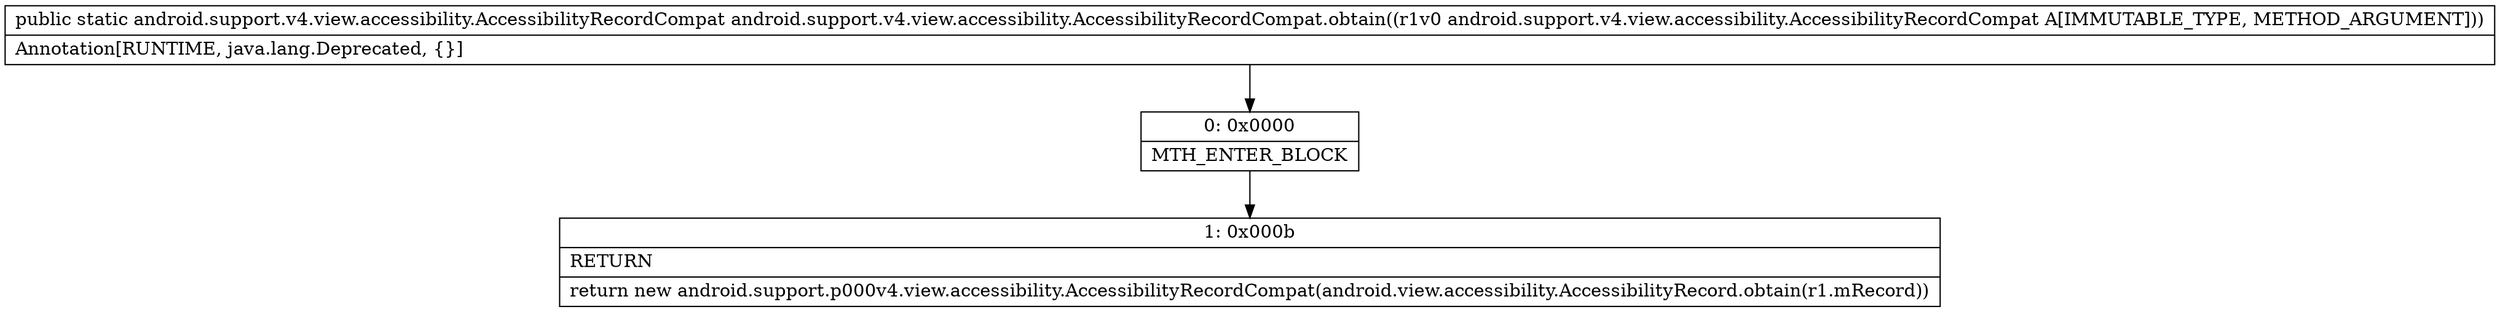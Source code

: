 digraph "CFG forandroid.support.v4.view.accessibility.AccessibilityRecordCompat.obtain(Landroid\/support\/v4\/view\/accessibility\/AccessibilityRecordCompat;)Landroid\/support\/v4\/view\/accessibility\/AccessibilityRecordCompat;" {
Node_0 [shape=record,label="{0\:\ 0x0000|MTH_ENTER_BLOCK\l}"];
Node_1 [shape=record,label="{1\:\ 0x000b|RETURN\l|return new android.support.p000v4.view.accessibility.AccessibilityRecordCompat(android.view.accessibility.AccessibilityRecord.obtain(r1.mRecord))\l}"];
MethodNode[shape=record,label="{public static android.support.v4.view.accessibility.AccessibilityRecordCompat android.support.v4.view.accessibility.AccessibilityRecordCompat.obtain((r1v0 android.support.v4.view.accessibility.AccessibilityRecordCompat A[IMMUTABLE_TYPE, METHOD_ARGUMENT]))  | Annotation[RUNTIME, java.lang.Deprecated, \{\}]\l}"];
MethodNode -> Node_0;
Node_0 -> Node_1;
}

